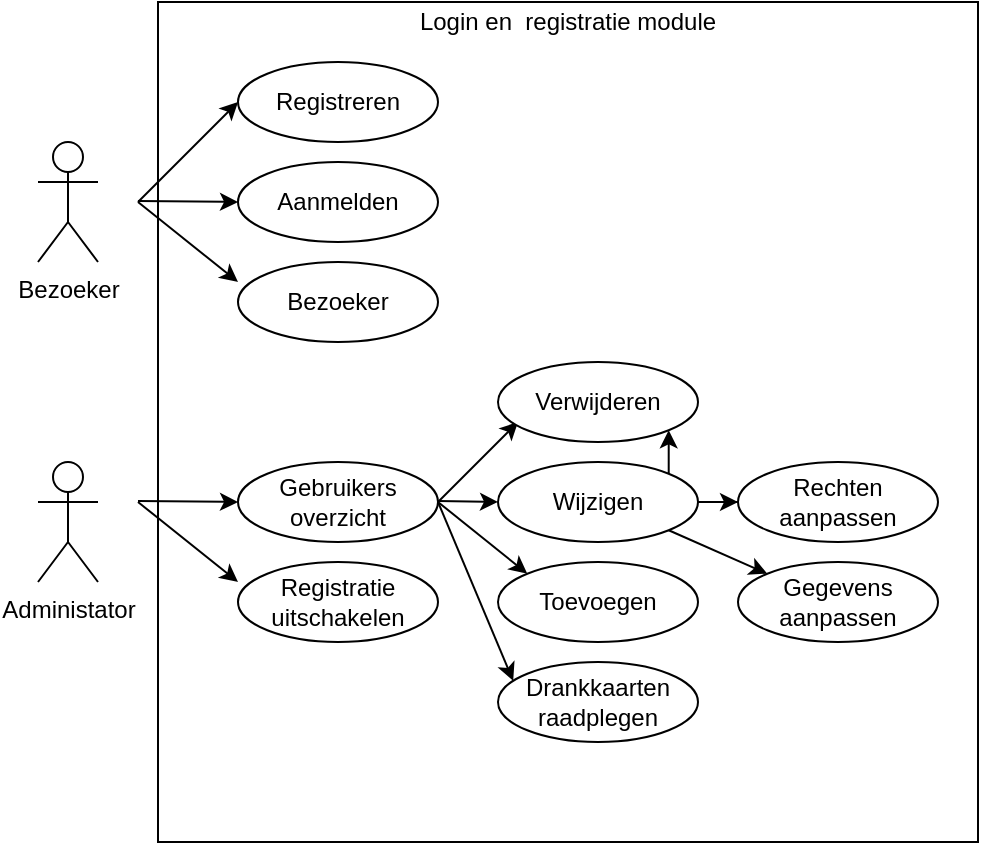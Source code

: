 <mxfile version="14.4.3" type="device"><diagram id="SpvoDqO8iwyiqL7EqEan" name="Pagina-1"><mxGraphModel dx="1024" dy="592" grid="1" gridSize="10" guides="1" tooltips="1" connect="1" arrows="1" fold="1" page="1" pageScale="1" pageWidth="827" pageHeight="1169" math="0" shadow="0"><root><mxCell id="0"/><mxCell id="1" parent="0"/><mxCell id="LNceJ6_eiw5VKoXtdAVi-1" value="" style="rounded=0;whiteSpace=wrap;html=1;" parent="1" vertex="1"><mxGeometry x="140" y="20" width="410" height="420" as="geometry"/></mxCell><mxCell id="LNceJ6_eiw5VKoXtdAVi-2" value="Bezoeker" style="shape=umlActor;verticalLabelPosition=bottom;verticalAlign=top;html=1;outlineConnect=0;" parent="1" vertex="1"><mxGeometry x="80" y="90" width="30" height="60" as="geometry"/></mxCell><mxCell id="LNceJ6_eiw5VKoXtdAVi-3" value="" style="endArrow=classic;html=1;" parent="1" edge="1"><mxGeometry width="50" height="50" relative="1" as="geometry"><mxPoint x="130" y="119.5" as="sourcePoint"/><mxPoint x="180" y="120" as="targetPoint"/></mxGeometry></mxCell><mxCell id="LNceJ6_eiw5VKoXtdAVi-4" value="" style="endArrow=classic;html=1;" parent="1" edge="1"><mxGeometry width="50" height="50" relative="1" as="geometry"><mxPoint x="130" y="120" as="sourcePoint"/><mxPoint x="180" y="70" as="targetPoint"/></mxGeometry></mxCell><mxCell id="LNceJ6_eiw5VKoXtdAVi-5" value="Aanmelden" style="ellipse;whiteSpace=wrap;html=1;align=center;" parent="1" vertex="1"><mxGeometry x="180" y="100" width="100" height="40" as="geometry"/></mxCell><mxCell id="LNceJ6_eiw5VKoXtdAVi-6" value="Registreren" style="ellipse;whiteSpace=wrap;html=1;align=center;" parent="1" vertex="1"><mxGeometry x="180" y="50" width="100" height="40" as="geometry"/></mxCell><mxCell id="LNceJ6_eiw5VKoXtdAVi-7" value="" style="endArrow=classic;html=1;" parent="1" edge="1"><mxGeometry width="50" height="50" relative="1" as="geometry"><mxPoint x="130" y="120" as="sourcePoint"/><mxPoint x="180" y="160" as="targetPoint"/></mxGeometry></mxCell><mxCell id="LNceJ6_eiw5VKoXtdAVi-8" value="Bezoeker" style="ellipse;whiteSpace=wrap;html=1;align=center;" parent="1" vertex="1"><mxGeometry x="180" y="150" width="100" height="40" as="geometry"/></mxCell><mxCell id="LNceJ6_eiw5VKoXtdAVi-10" value="Login en&amp;nbsp; registratie module" style="text;html=1;strokeColor=none;fillColor=none;align=center;verticalAlign=middle;whiteSpace=wrap;rounded=0;" parent="1" vertex="1"><mxGeometry x="255" y="20" width="180" height="20" as="geometry"/></mxCell><mxCell id="LNceJ6_eiw5VKoXtdAVi-11" value="Administator" style="shape=umlActor;verticalLabelPosition=bottom;verticalAlign=top;html=1;outlineConnect=0;" parent="1" vertex="1"><mxGeometry x="80" y="250" width="30" height="60" as="geometry"/></mxCell><mxCell id="LNceJ6_eiw5VKoXtdAVi-13" value="" style="endArrow=classic;html=1;" parent="1" edge="1"><mxGeometry width="50" height="50" relative="1" as="geometry"><mxPoint x="130" y="269.5" as="sourcePoint"/><mxPoint x="180" y="270" as="targetPoint"/></mxGeometry></mxCell><mxCell id="LNceJ6_eiw5VKoXtdAVi-15" value="Registratie uitschakelen" style="ellipse;whiteSpace=wrap;html=1;align=center;" parent="1" vertex="1"><mxGeometry x="180" y="300" width="100" height="40" as="geometry"/></mxCell><mxCell id="EngwM9S6G_yQyZtbOwiy-1" value="" style="endArrow=classic;html=1;" edge="1" parent="1"><mxGeometry width="50" height="50" relative="1" as="geometry"><mxPoint x="130" y="270" as="sourcePoint"/><mxPoint x="180" y="310" as="targetPoint"/></mxGeometry></mxCell><mxCell id="EngwM9S6G_yQyZtbOwiy-2" value="" style="endArrow=classic;html=1;" edge="1" parent="1"><mxGeometry width="50" height="50" relative="1" as="geometry"><mxPoint x="280" y="270" as="sourcePoint"/><mxPoint x="320" y="230" as="targetPoint"/></mxGeometry></mxCell><mxCell id="EngwM9S6G_yQyZtbOwiy-3" value="Verwijderen" style="ellipse;whiteSpace=wrap;html=1;align=center;" vertex="1" parent="1"><mxGeometry x="310" y="200" width="100" height="40" as="geometry"/></mxCell><mxCell id="EngwM9S6G_yQyZtbOwiy-4" value="Gebruikers overzicht" style="ellipse;whiteSpace=wrap;html=1;align=center;" vertex="1" parent="1"><mxGeometry x="180" y="250" width="100" height="40" as="geometry"/></mxCell><mxCell id="EngwM9S6G_yQyZtbOwiy-5" value="" style="endArrow=classic;html=1;" edge="1" parent="1"><mxGeometry width="50" height="50" relative="1" as="geometry"><mxPoint x="280" y="269.5" as="sourcePoint"/><mxPoint x="310" y="270" as="targetPoint"/></mxGeometry></mxCell><mxCell id="EngwM9S6G_yQyZtbOwiy-14" style="edgeStyle=orthogonalEdgeStyle;rounded=0;orthogonalLoop=1;jettySize=auto;html=1;entryX=0;entryY=0.5;entryDx=0;entryDy=0;" edge="1" parent="1" source="EngwM9S6G_yQyZtbOwiy-6" target="EngwM9S6G_yQyZtbOwiy-13"><mxGeometry relative="1" as="geometry"/></mxCell><mxCell id="EngwM9S6G_yQyZtbOwiy-17" style="rounded=0;orthogonalLoop=1;jettySize=auto;html=1;exitX=1;exitY=0;exitDx=0;exitDy=0;entryX=1;entryY=1;entryDx=0;entryDy=0;" edge="1" parent="1" source="EngwM9S6G_yQyZtbOwiy-6" target="EngwM9S6G_yQyZtbOwiy-3"><mxGeometry relative="1" as="geometry"><mxPoint x="444.645" y="234.142" as="targetPoint"/></mxGeometry></mxCell><mxCell id="EngwM9S6G_yQyZtbOwiy-19" style="edgeStyle=none;rounded=0;orthogonalLoop=1;jettySize=auto;html=1;exitX=1;exitY=1;exitDx=0;exitDy=0;entryX=0;entryY=0;entryDx=0;entryDy=0;" edge="1" parent="1" source="EngwM9S6G_yQyZtbOwiy-6" target="EngwM9S6G_yQyZtbOwiy-18"><mxGeometry relative="1" as="geometry"/></mxCell><mxCell id="EngwM9S6G_yQyZtbOwiy-6" value="Wijzigen" style="ellipse;whiteSpace=wrap;html=1;align=center;" vertex="1" parent="1"><mxGeometry x="310" y="250" width="100" height="40" as="geometry"/></mxCell><mxCell id="EngwM9S6G_yQyZtbOwiy-8" value="Toevoegen" style="ellipse;whiteSpace=wrap;html=1;align=center;" vertex="1" parent="1"><mxGeometry x="310" y="300" width="100" height="40" as="geometry"/></mxCell><mxCell id="EngwM9S6G_yQyZtbOwiy-9" value="" style="endArrow=classic;html=1;entryX=0;entryY=0;entryDx=0;entryDy=0;" edge="1" parent="1" target="EngwM9S6G_yQyZtbOwiy-8"><mxGeometry width="50" height="50" relative="1" as="geometry"><mxPoint x="280" y="270" as="sourcePoint"/><mxPoint x="330" y="310" as="targetPoint"/></mxGeometry></mxCell><mxCell id="EngwM9S6G_yQyZtbOwiy-10" value="" style="endArrow=classic;html=1;entryX=0.076;entryY=0.235;entryDx=0;entryDy=0;entryPerimeter=0;" edge="1" parent="1" target="EngwM9S6G_yQyZtbOwiy-11"><mxGeometry width="50" height="50" relative="1" as="geometry"><mxPoint x="280" y="270" as="sourcePoint"/><mxPoint x="320" y="350" as="targetPoint"/></mxGeometry></mxCell><mxCell id="EngwM9S6G_yQyZtbOwiy-11" value="Drankkaarten raadplegen" style="ellipse;whiteSpace=wrap;html=1;align=center;" vertex="1" parent="1"><mxGeometry x="310" y="350" width="100" height="40" as="geometry"/></mxCell><mxCell id="EngwM9S6G_yQyZtbOwiy-13" value="Rechten aanpassen" style="ellipse;whiteSpace=wrap;html=1;align=center;" vertex="1" parent="1"><mxGeometry x="430" y="250" width="100" height="40" as="geometry"/></mxCell><mxCell id="EngwM9S6G_yQyZtbOwiy-18" value="Gegevens aanpassen" style="ellipse;whiteSpace=wrap;html=1;align=center;" vertex="1" parent="1"><mxGeometry x="430" y="300" width="100" height="40" as="geometry"/></mxCell></root></mxGraphModel></diagram></mxfile>